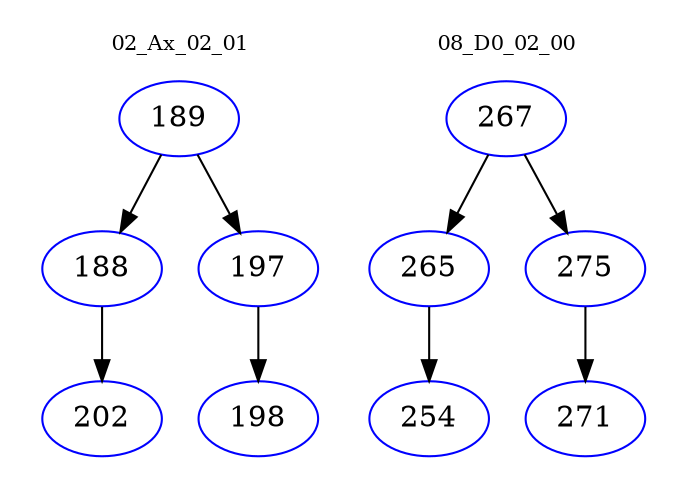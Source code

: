 digraph{
subgraph cluster_0 {
color = white
label = "02_Ax_02_01";
fontsize=10;
T0_189 [label="189", color="blue"]
T0_189 -> T0_188 [color="black"]
T0_188 [label="188", color="blue"]
T0_188 -> T0_202 [color="black"]
T0_202 [label="202", color="blue"]
T0_189 -> T0_197 [color="black"]
T0_197 [label="197", color="blue"]
T0_197 -> T0_198 [color="black"]
T0_198 [label="198", color="blue"]
}
subgraph cluster_1 {
color = white
label = "08_D0_02_00";
fontsize=10;
T1_267 [label="267", color="blue"]
T1_267 -> T1_265 [color="black"]
T1_265 [label="265", color="blue"]
T1_265 -> T1_254 [color="black"]
T1_254 [label="254", color="blue"]
T1_267 -> T1_275 [color="black"]
T1_275 [label="275", color="blue"]
T1_275 -> T1_271 [color="black"]
T1_271 [label="271", color="blue"]
}
}
